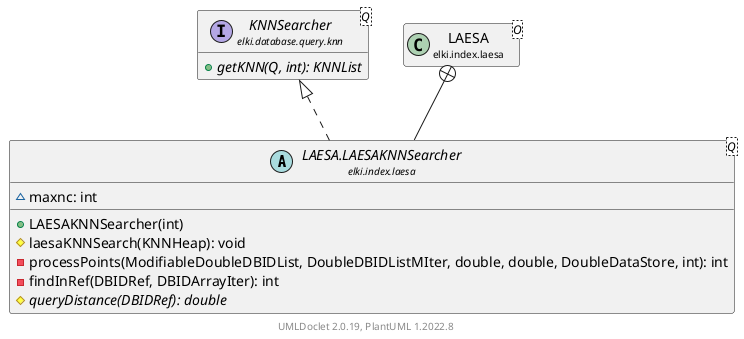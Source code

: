 @startuml
    remove .*\.(Instance|Par|Parameterizer|Factory)$
    set namespaceSeparator none
    hide empty fields
    hide empty methods

    abstract class "<size:14>LAESA.LAESAKNNSearcher\n<size:10>elki.index.laesa" as elki.index.laesa.LAESA.LAESAKNNSearcher<Q> [[LAESA.LAESAKNNSearcher.html]] {
        ~maxnc: int
        +LAESAKNNSearcher(int)
        #laesaKNNSearch(KNNHeap): void
        -processPoints(ModifiableDoubleDBIDList, DoubleDBIDListMIter, double, double, DoubleDataStore, int): int
        -findInRef(DBIDRef, DBIDArrayIter): int
        {abstract} #queryDistance(DBIDRef): double
    }

    interface "<size:14>KNNSearcher\n<size:10>elki.database.query.knn" as elki.database.query.knn.KNNSearcher<Q> [[../../database/query/knn/KNNSearcher.html]] {
        {abstract} +getKNN(Q, int): KNNList
    }
    class "<size:14>LAESA\n<size:10>elki.index.laesa" as elki.index.laesa.LAESA<O> [[LAESA.html]]

    elki.database.query.knn.KNNSearcher <|.. elki.index.laesa.LAESA.LAESAKNNSearcher
    elki.index.laesa.LAESA +-- elki.index.laesa.LAESA.LAESAKNNSearcher

    center footer UMLDoclet 2.0.19, PlantUML 1.2022.8
@enduml
